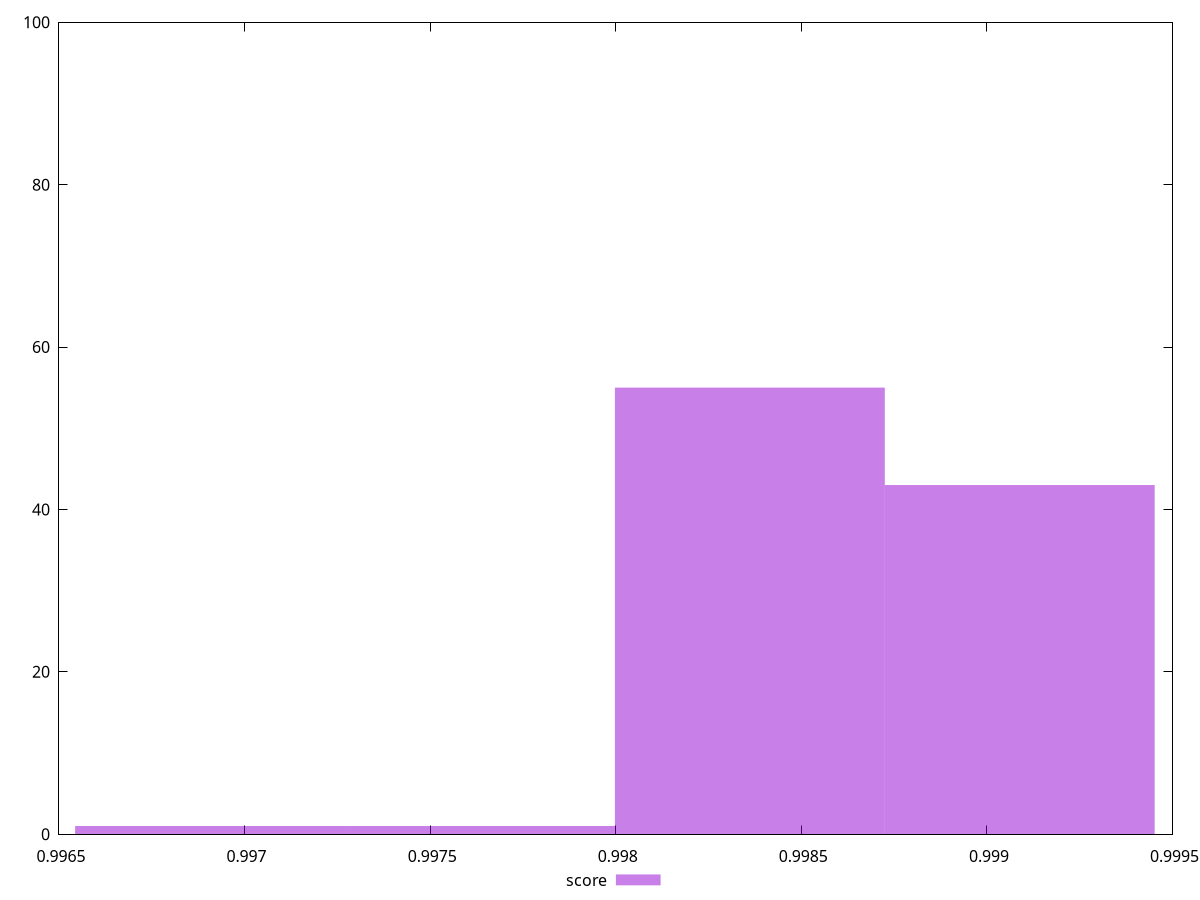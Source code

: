 reset
set terminal svg size 640, 490 enhanced background rgb 'white'
set output "reprap/mainthread-work-breakdown/samples/pages+cached+noadtech/score/histogram.svg"

$score <<EOF
0.9990884636267131 43
0.9983613250068974 55
0.9976341863870818 1
0.9969070477672661 1
EOF

set key outside below
set boxwidth 0.0007271386198156572
set yrange [0:100]
set style fill transparent solid 0.5 noborder

plot \
  $score title "score" with boxes, \


reset